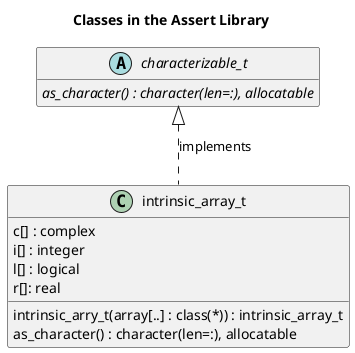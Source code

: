 @startuml
Title Classes in the Assert Library

hide empty members

abstract class characterizable_t{
  {abstract} as_character() : character(len=:), allocatable
}

class intrinsic_array_t{
  c[] : complex
  i[] : integer 
  l[] : logical 
  r[]: real
  intrinsic_arry_t(array[..] : class(*)) : intrinsic_array_t
  as_character() : character(len=:), allocatable
}

intrinsic_array_t .up.|> characterizable_t : implements

@enduml
